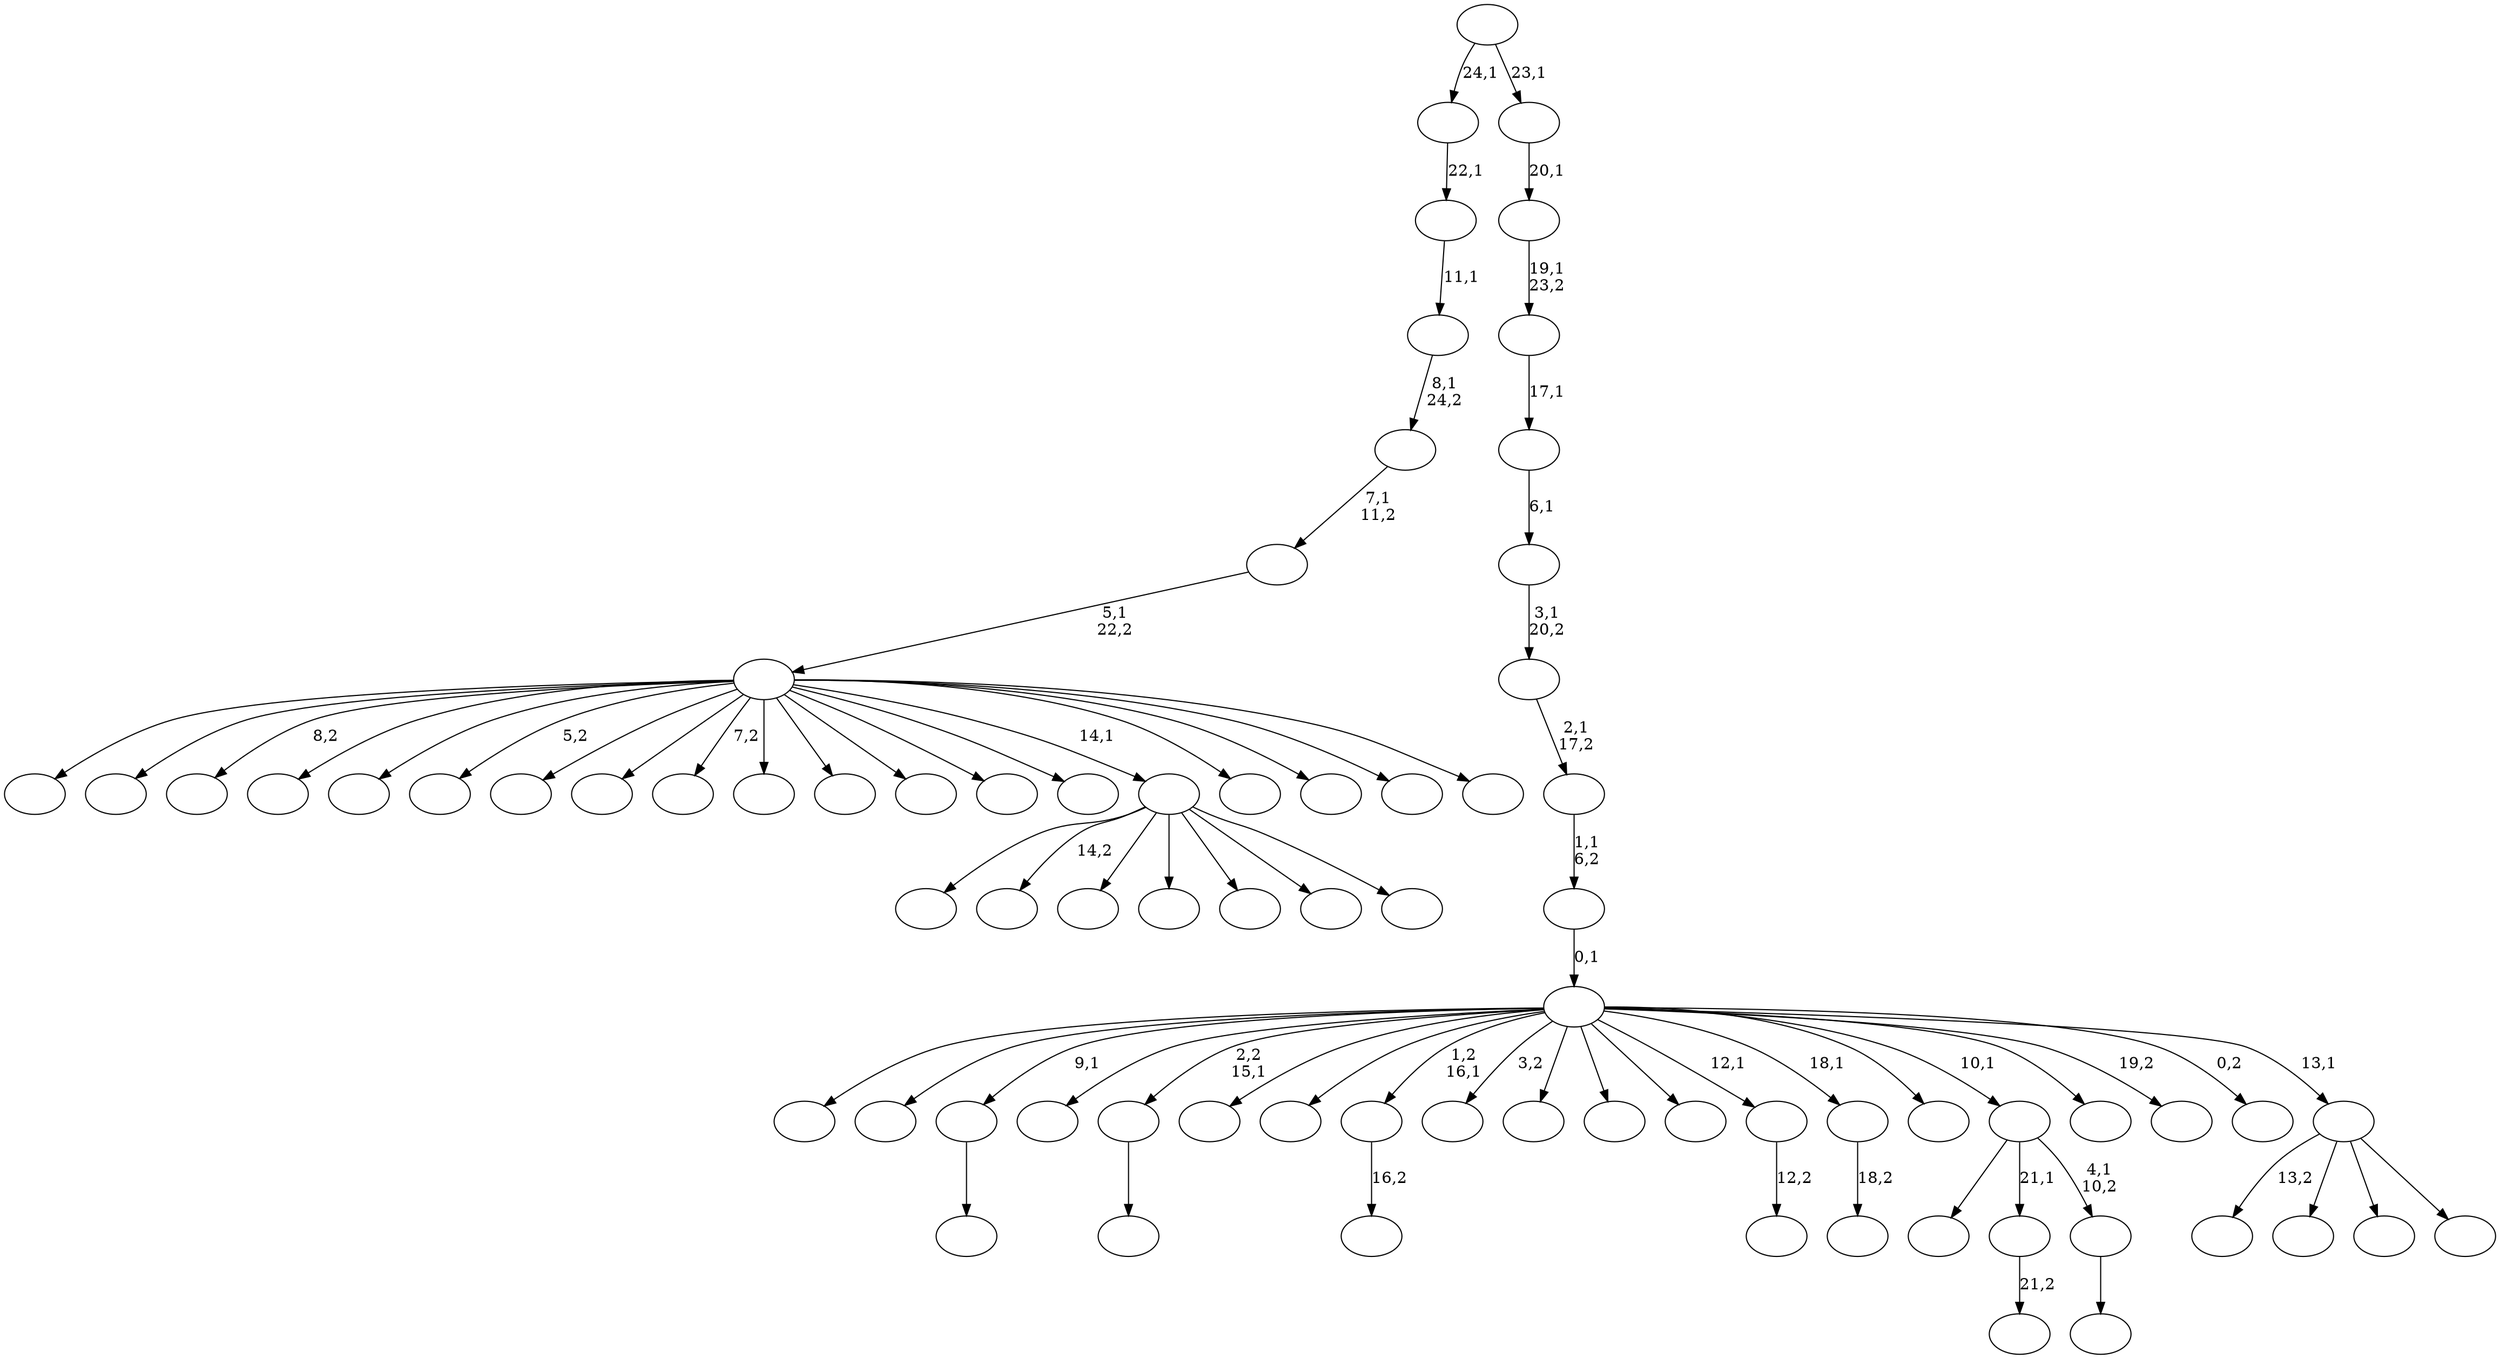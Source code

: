 digraph T {
	75 [label=""]
	74 [label=""]
	73 [label=""]
	72 [label=""]
	71 [label=""]
	70 [label=""]
	69 [label=""]
	68 [label=""]
	67 [label=""]
	66 [label=""]
	65 [label=""]
	64 [label=""]
	63 [label=""]
	62 [label=""]
	61 [label=""]
	60 [label=""]
	59 [label=""]
	58 [label=""]
	57 [label=""]
	56 [label=""]
	55 [label=""]
	54 [label=""]
	53 [label=""]
	52 [label=""]
	51 [label=""]
	50 [label=""]
	49 [label=""]
	48 [label=""]
	47 [label=""]
	46 [label=""]
	45 [label=""]
	44 [label=""]
	43 [label=""]
	42 [label=""]
	41 [label=""]
	40 [label=""]
	39 [label=""]
	38 [label=""]
	37 [label=""]
	36 [label=""]
	35 [label=""]
	34 [label=""]
	33 [label=""]
	32 [label=""]
	31 [label=""]
	30 [label=""]
	29 [label=""]
	28 [label=""]
	27 [label=""]
	26 [label=""]
	25 [label=""]
	24 [label=""]
	23 [label=""]
	22 [label=""]
	21 [label=""]
	20 [label=""]
	19 [label=""]
	18 [label=""]
	17 [label=""]
	16 [label=""]
	15 [label=""]
	14 [label=""]
	13 [label=""]
	12 [label=""]
	11 [label=""]
	10 [label=""]
	9 [label=""]
	8 [label=""]
	7 [label=""]
	6 [label=""]
	5 [label=""]
	4 [label=""]
	3 [label=""]
	2 [label=""]
	1 [label=""]
	0 [label=""]
	65 -> 66 [label=""]
	62 -> 63 [label=""]
	55 -> 56 [label="16,2"]
	46 -> 47 [label="21,2"]
	36 -> 37 [label="12,2"]
	34 -> 35 [label="18,2"]
	30 -> 31 [label=""]
	29 -> 48 [label=""]
	29 -> 46 [label="21,1"]
	29 -> 30 [label="4,1\n10,2"]
	23 -> 61 [label=""]
	23 -> 60 [label="14,2"]
	23 -> 54 [label=""]
	23 -> 53 [label=""]
	23 -> 41 [label=""]
	23 -> 39 [label=""]
	23 -> 24 [label=""]
	17 -> 74 [label=""]
	17 -> 72 [label=""]
	17 -> 71 [label="8,2"]
	17 -> 70 [label=""]
	17 -> 69 [label=""]
	17 -> 67 [label="5,2"]
	17 -> 58 [label=""]
	17 -> 52 [label=""]
	17 -> 51 [label="7,2"]
	17 -> 43 [label=""]
	17 -> 40 [label=""]
	17 -> 38 [label=""]
	17 -> 28 [label=""]
	17 -> 26 [label=""]
	17 -> 23 [label="14,1"]
	17 -> 22 [label=""]
	17 -> 20 [label=""]
	17 -> 19 [label=""]
	17 -> 18 [label=""]
	16 -> 17 [label="5,1\n22,2"]
	15 -> 16 [label="7,1\n11,2"]
	14 -> 15 [label="8,1\n24,2"]
	13 -> 14 [label="11,1"]
	12 -> 13 [label="22,1"]
	10 -> 73 [label="13,2"]
	10 -> 50 [label=""]
	10 -> 33 [label=""]
	10 -> 11 [label=""]
	9 -> 75 [label=""]
	9 -> 68 [label=""]
	9 -> 65 [label="9,1"]
	9 -> 64 [label=""]
	9 -> 62 [label="2,2\n15,1"]
	9 -> 59 [label=""]
	9 -> 57 [label=""]
	9 -> 55 [label="1,2\n16,1"]
	9 -> 49 [label="3,2"]
	9 -> 45 [label=""]
	9 -> 44 [label=""]
	9 -> 42 [label=""]
	9 -> 36 [label="12,1"]
	9 -> 34 [label="18,1"]
	9 -> 32 [label=""]
	9 -> 29 [label="10,1"]
	9 -> 27 [label=""]
	9 -> 25 [label="19,2"]
	9 -> 21 [label="0,2"]
	9 -> 10 [label="13,1"]
	8 -> 9 [label="0,1"]
	7 -> 8 [label="1,1\n6,2"]
	6 -> 7 [label="2,1\n17,2"]
	5 -> 6 [label="3,1\n20,2"]
	4 -> 5 [label="6,1"]
	3 -> 4 [label="17,1"]
	2 -> 3 [label="19,1\n23,2"]
	1 -> 2 [label="20,1"]
	0 -> 12 [label="24,1"]
	0 -> 1 [label="23,1"]
}
